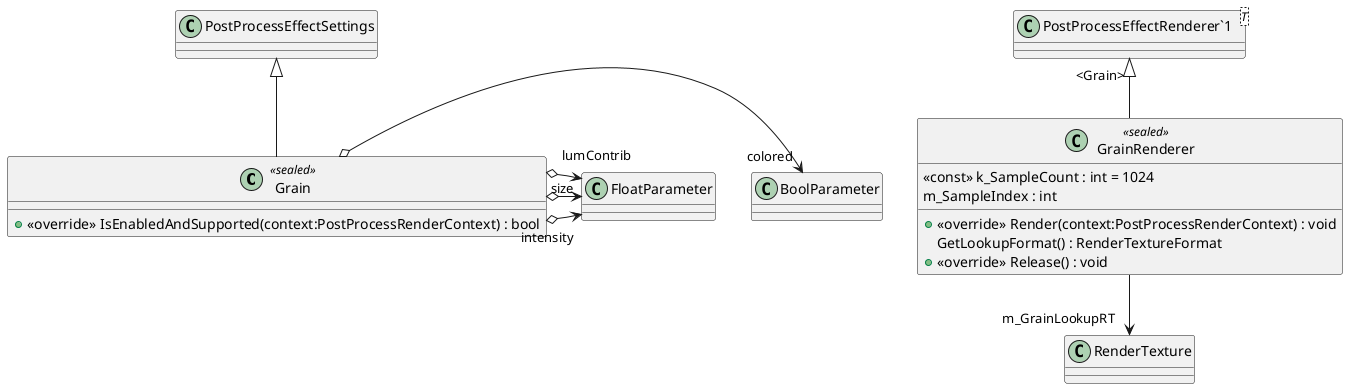 @startuml
class Grain <<sealed>> {
    + <<override>> IsEnabledAndSupported(context:PostProcessRenderContext) : bool
}
class GrainRenderer <<sealed>> {
    <<const>> k_SampleCount : int = 1024
    m_SampleIndex : int
    + <<override>> Render(context:PostProcessRenderContext) : void
    GetLookupFormat() : RenderTextureFormat
    + <<override>> Release() : void
}
class "PostProcessEffectRenderer`1"<T> {
}
PostProcessEffectSettings <|-- Grain
Grain o-> "colored" BoolParameter
Grain o-> "intensity" FloatParameter
Grain o-> "size" FloatParameter
Grain o-> "lumContrib" FloatParameter
"PostProcessEffectRenderer`1" "<Grain>" <|-- GrainRenderer
GrainRenderer --> "m_GrainLookupRT" RenderTexture
@enduml
